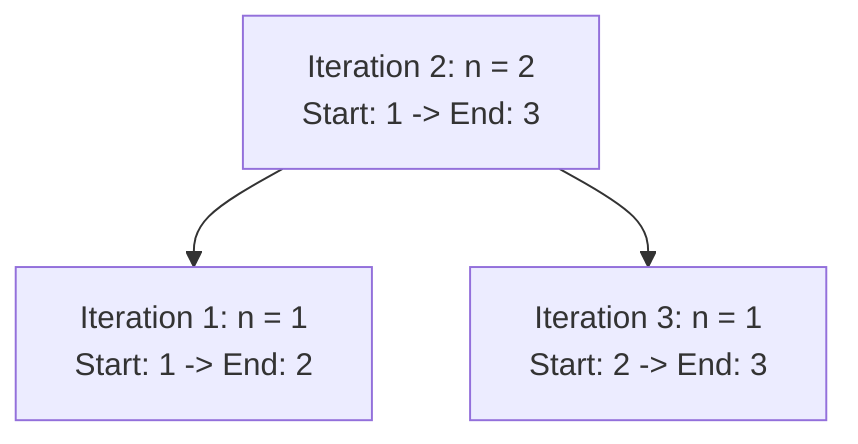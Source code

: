 graph TD;
    Iter2["Iteration 2: n = 2<br>Start: 1 -> End: 3"]
    Iter2 --> Iter1["Iteration 1: n = 1<br>Start: 1 -> End: 2"]
    Iter2 --> Iter3["Iteration 3: n = 1<br>Start: 2 -> End: 3"]